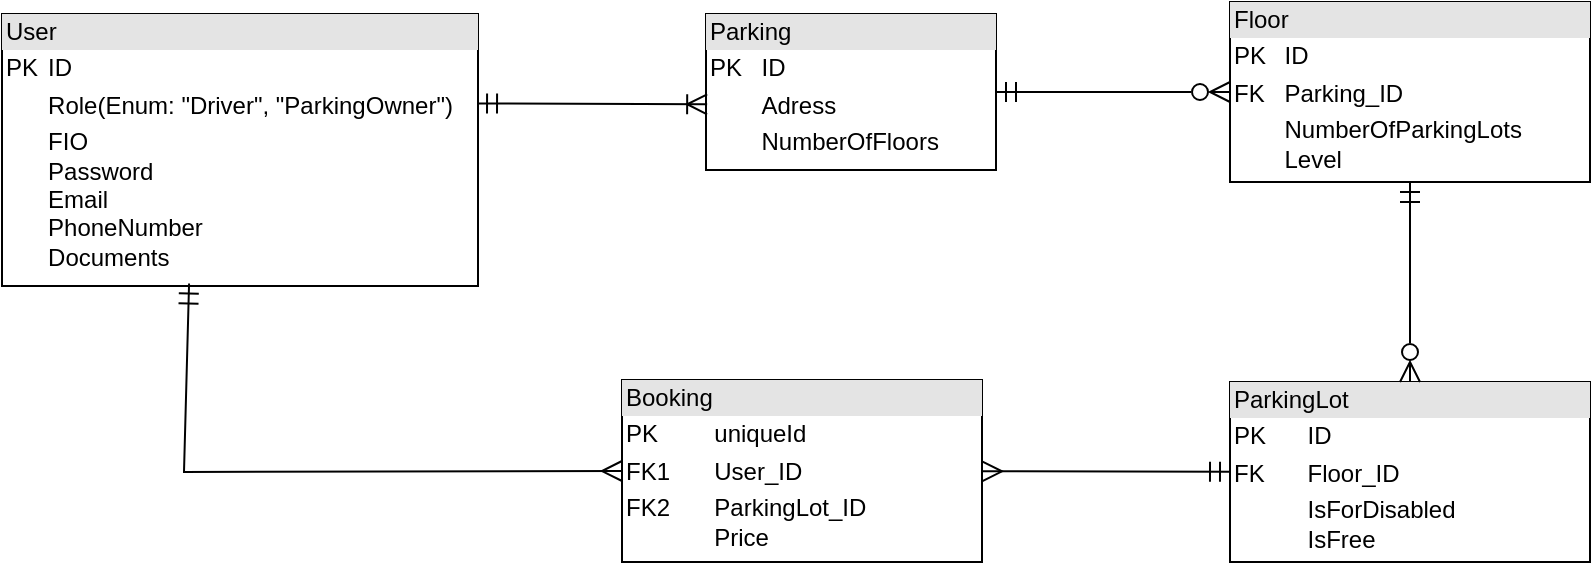<mxfile version="24.8.6">
  <diagram name="Страница — 1" id="XNA35Zn9ggRNpW9TBCQM">
    <mxGraphModel dx="956" dy="576" grid="0" gridSize="10" guides="1" tooltips="1" connect="1" arrows="1" fold="1" page="0" pageScale="1" pageWidth="3300" pageHeight="4681" background="none" math="0" shadow="0">
      <root>
        <mxCell id="0" />
        <mxCell id="1" parent="0" />
        <mxCell id="yCH_jeW1r5G87xklTMlT-26" value="&lt;div style=&quot;box-sizing:border-box;width:100%;background:#e4e4e4;padding:2px;&quot;&gt;User&lt;/div&gt;&lt;table style=&quot;width:100%;font-size:1em;&quot; cellpadding=&quot;2&quot; cellspacing=&quot;0&quot;&gt;&lt;tbody&gt;&lt;tr&gt;&lt;td&gt;PK&lt;/td&gt;&lt;td&gt;ID&lt;/td&gt;&lt;/tr&gt;&lt;tr&gt;&lt;td&gt;&lt;br&gt;&lt;/td&gt;&lt;td&gt;Role(Enum: &quot;Driver&quot;, &quot;ParkingOwner&quot;)&lt;/td&gt;&lt;/tr&gt;&lt;tr&gt;&lt;td&gt;&lt;br&gt;&lt;/td&gt;&lt;td&gt;FIO&lt;br&gt;Password&lt;br&gt;Email&lt;br&gt;PhoneNumber&lt;br&gt;Documents&lt;/td&gt;&lt;/tr&gt;&lt;/tbody&gt;&lt;/table&gt;" style="verticalAlign=top;align=left;overflow=fill;html=1;whiteSpace=wrap;" vertex="1" parent="1">
          <mxGeometry x="288" y="82" width="238" height="136" as="geometry" />
        </mxCell>
        <mxCell id="yCH_jeW1r5G87xklTMlT-34" value="" style="edgeStyle=none;curved=1;rounded=0;orthogonalLoop=1;jettySize=auto;html=1;fontSize=12;startSize=8;endSize=8;endArrow=ERzeroToMany;endFill=0;startArrow=ERmandOne;startFill=0;" edge="1" parent="1" source="yCH_jeW1r5G87xklTMlT-27" target="yCH_jeW1r5G87xklTMlT-28">
          <mxGeometry relative="1" as="geometry" />
        </mxCell>
        <mxCell id="yCH_jeW1r5G87xklTMlT-27" value="&lt;div style=&quot;box-sizing:border-box;width:100%;background:#e4e4e4;padding:2px;&quot;&gt;Parking&lt;/div&gt;&lt;table style=&quot;width:100%;font-size:1em;&quot; cellpadding=&quot;2&quot; cellspacing=&quot;0&quot;&gt;&lt;tbody&gt;&lt;tr&gt;&lt;td&gt;PK&lt;/td&gt;&lt;td&gt;ID&lt;/td&gt;&lt;/tr&gt;&lt;tr&gt;&lt;td&gt;&lt;br&gt;&lt;/td&gt;&lt;td&gt;Adress&lt;/td&gt;&lt;/tr&gt;&lt;tr&gt;&lt;td&gt;&lt;/td&gt;&lt;td&gt;NumberOfFloors&lt;/td&gt;&lt;/tr&gt;&lt;/tbody&gt;&lt;/table&gt;" style="verticalAlign=top;align=left;overflow=fill;html=1;whiteSpace=wrap;" vertex="1" parent="1">
          <mxGeometry x="640" y="82" width="145" height="78" as="geometry" />
        </mxCell>
        <mxCell id="yCH_jeW1r5G87xklTMlT-28" value="&lt;div style=&quot;box-sizing:border-box;width:100%;background:#e4e4e4;padding:2px;&quot;&gt;Floor&lt;/div&gt;&lt;table style=&quot;width:100%;font-size:1em;&quot; cellpadding=&quot;2&quot; cellspacing=&quot;0&quot;&gt;&lt;tbody&gt;&lt;tr&gt;&lt;td&gt;PK&lt;/td&gt;&lt;td&gt;ID&lt;/td&gt;&lt;/tr&gt;&lt;tr&gt;&lt;td&gt;FK&lt;/td&gt;&lt;td&gt;Parking_ID&lt;/td&gt;&lt;/tr&gt;&lt;tr&gt;&lt;td&gt;&lt;/td&gt;&lt;td&gt;NumberOfParkingLots&lt;br&gt;Level&lt;/td&gt;&lt;/tr&gt;&lt;/tbody&gt;&lt;/table&gt;" style="verticalAlign=top;align=left;overflow=fill;html=1;whiteSpace=wrap;" vertex="1" parent="1">
          <mxGeometry x="902" y="76" width="180" height="90" as="geometry" />
        </mxCell>
        <mxCell id="yCH_jeW1r5G87xklTMlT-36" value="" style="edgeStyle=none;curved=1;rounded=0;orthogonalLoop=1;jettySize=auto;html=1;fontSize=12;startSize=8;endSize=8;endArrow=ERmany;endFill=0;startArrow=ERmandOne;startFill=0;" edge="1" parent="1" source="yCH_jeW1r5G87xklTMlT-29" target="yCH_jeW1r5G87xklTMlT-32">
          <mxGeometry relative="1" as="geometry" />
        </mxCell>
        <mxCell id="yCH_jeW1r5G87xklTMlT-29" value="&lt;div style=&quot;box-sizing:border-box;width:100%;background:#e4e4e4;padding:2px;&quot;&gt;ParkingLot&lt;/div&gt;&lt;table style=&quot;width:100%;font-size:1em;&quot; cellpadding=&quot;2&quot; cellspacing=&quot;0&quot;&gt;&lt;tbody&gt;&lt;tr&gt;&lt;td&gt;PK&lt;/td&gt;&lt;td&gt;ID&lt;/td&gt;&lt;/tr&gt;&lt;tr&gt;&lt;td&gt;FK&lt;/td&gt;&lt;td&gt;Floor_ID&lt;/td&gt;&lt;/tr&gt;&lt;tr&gt;&lt;td&gt;&lt;/td&gt;&lt;td&gt;IsForDisabled&lt;br&gt;IsFree&lt;/td&gt;&lt;/tr&gt;&lt;/tbody&gt;&lt;/table&gt;" style="verticalAlign=top;align=left;overflow=fill;html=1;whiteSpace=wrap;" vertex="1" parent="1">
          <mxGeometry x="902" y="266" width="180" height="90" as="geometry" />
        </mxCell>
        <mxCell id="yCH_jeW1r5G87xklTMlT-32" value="&lt;div style=&quot;box-sizing:border-box;width:100%;background:#e4e4e4;padding:2px;&quot;&gt;Booking&lt;/div&gt;&lt;table style=&quot;width:100%;font-size:1em;&quot; cellpadding=&quot;2&quot; cellspacing=&quot;0&quot;&gt;&lt;tbody&gt;&lt;tr&gt;&lt;td&gt;PK&lt;/td&gt;&lt;td&gt;uniqueId&lt;/td&gt;&lt;/tr&gt;&lt;tr&gt;&lt;td&gt;FK1&lt;/td&gt;&lt;td&gt;User_ID&lt;/td&gt;&lt;/tr&gt;&lt;tr&gt;&lt;td&gt;FK2&lt;br&gt;&lt;br&gt;&lt;/td&gt;&lt;td&gt;ParkingLot_ID&lt;br&gt;Price&lt;/td&gt;&lt;/tr&gt;&lt;/tbody&gt;&lt;/table&gt;" style="verticalAlign=top;align=left;overflow=fill;html=1;whiteSpace=wrap;" vertex="1" parent="1">
          <mxGeometry x="598" y="265" width="180" height="91" as="geometry" />
        </mxCell>
        <mxCell id="yCH_jeW1r5G87xklTMlT-33" value="" style="endArrow=ERoneToMany;html=1;rounded=0;fontSize=12;startSize=8;endSize=8;curved=1;exitX=0.998;exitY=0.329;exitDx=0;exitDy=0;entryX=0.004;entryY=0.579;entryDx=0;entryDy=0;exitPerimeter=0;startArrow=ERmandOne;startFill=0;endFill=0;entryPerimeter=0;" edge="1" parent="1" source="yCH_jeW1r5G87xklTMlT-26" target="yCH_jeW1r5G87xklTMlT-27">
          <mxGeometry width="50" height="50" relative="1" as="geometry">
            <mxPoint x="574" y="120" as="sourcePoint" />
            <mxPoint x="624" y="70" as="targetPoint" />
          </mxGeometry>
        </mxCell>
        <mxCell id="yCH_jeW1r5G87xklTMlT-35" value="" style="endArrow=ERmandOne;html=1;rounded=0;fontSize=12;startSize=8;endSize=8;curved=1;entryX=0.5;entryY=1;entryDx=0;entryDy=0;exitX=0.5;exitY=0;exitDx=0;exitDy=0;startArrow=ERzeroToMany;startFill=0;endFill=0;" edge="1" parent="1" source="yCH_jeW1r5G87xklTMlT-29" target="yCH_jeW1r5G87xklTMlT-28">
          <mxGeometry width="50" height="50" relative="1" as="geometry">
            <mxPoint x="922" y="273" as="sourcePoint" />
            <mxPoint x="972" y="223" as="targetPoint" />
          </mxGeometry>
        </mxCell>
        <mxCell id="yCH_jeW1r5G87xklTMlT-38" value="" style="endArrow=ERmandOne;html=1;rounded=0;fontSize=12;startSize=8;endSize=8;curved=0;entryX=0.393;entryY=0.991;entryDx=0;entryDy=0;entryPerimeter=0;startArrow=ERmany;startFill=0;endFill=0;exitX=0;exitY=0.5;exitDx=0;exitDy=0;" edge="1" parent="1" source="yCH_jeW1r5G87xklTMlT-32" target="yCH_jeW1r5G87xklTMlT-26">
          <mxGeometry width="50" height="50" relative="1" as="geometry">
            <mxPoint x="379" y="306" as="sourcePoint" />
            <mxPoint x="505" y="335" as="targetPoint" />
            <Array as="points">
              <mxPoint x="379" y="311" />
            </Array>
          </mxGeometry>
        </mxCell>
      </root>
    </mxGraphModel>
  </diagram>
</mxfile>
